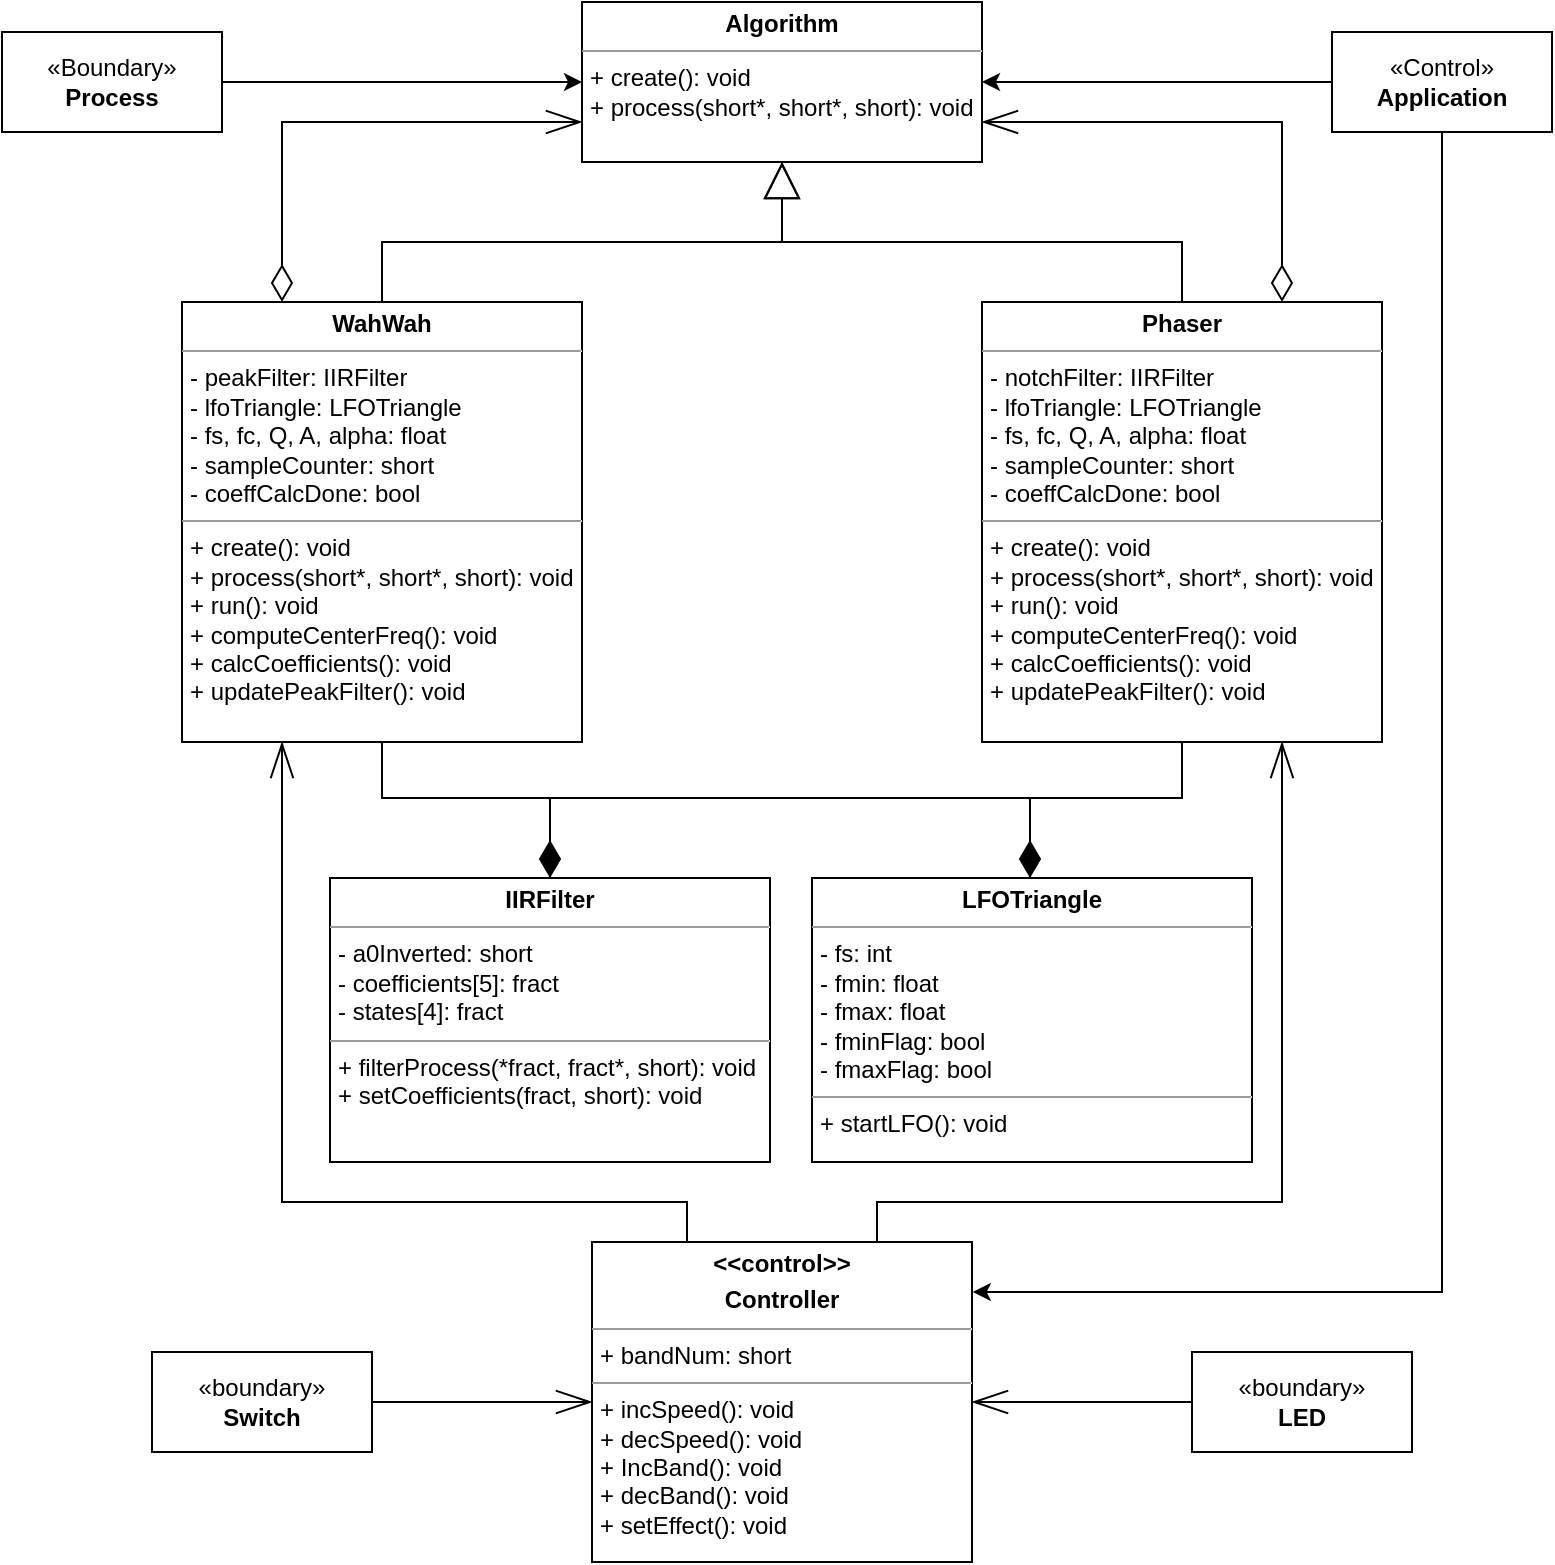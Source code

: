 <mxfile version="21.2.1" type="github">
  <diagram name="Page-1" id="mkyZBIC4lGWMKzQgHTyW">
    <mxGraphModel dx="621" dy="591" grid="1" gridSize="10" guides="1" tooltips="1" connect="1" arrows="1" fold="1" page="1" pageScale="1" pageWidth="850" pageHeight="1100" math="0" shadow="0">
      <root>
        <mxCell id="0" />
        <mxCell id="1" parent="0" />
        <mxCell id="U-eBqJCdHDlBayXhLPOj-1" value="«Boundary»&lt;br&gt;&lt;b&gt;Process&lt;/b&gt;" style="html=1;whiteSpace=wrap;" parent="1" vertex="1">
          <mxGeometry x="36" y="315" width="110" height="50" as="geometry" />
        </mxCell>
        <mxCell id="U-eBqJCdHDlBayXhLPOj-3" value="" style="edgeStyle=orthogonalEdgeStyle;rounded=0;orthogonalLoop=1;jettySize=auto;html=1;" parent="1" source="U-eBqJCdHDlBayXhLPOj-1" target="U-eBqJCdHDlBayXhLPOj-2" edge="1">
          <mxGeometry relative="1" as="geometry" />
        </mxCell>
        <mxCell id="U-eBqJCdHDlBayXhLPOj-30" style="edgeStyle=orthogonalEdgeStyle;rounded=0;orthogonalLoop=1;jettySize=auto;html=1;exitX=1;exitY=0.75;exitDx=0;exitDy=0;entryX=0.75;entryY=0;entryDx=0;entryDy=0;endArrow=diamondThin;endFill=0;endSize=16;startArrow=openThin;startFill=0;startSize=16;" parent="1" source="U-eBqJCdHDlBayXhLPOj-2" target="U-eBqJCdHDlBayXhLPOj-9" edge="1">
          <mxGeometry relative="1" as="geometry" />
        </mxCell>
        <mxCell id="U-eBqJCdHDlBayXhLPOj-2" value="&lt;p style=&quot;margin:0px;margin-top:4px;text-align:center;&quot;&gt;&lt;b&gt;Algorithm&lt;/b&gt;&lt;/p&gt;&lt;hr size=&quot;1&quot;&gt;&lt;p style=&quot;margin:0px;margin-left:4px;&quot;&gt;&lt;span style=&quot;background-color: initial;&quot;&gt;+ create(): void&lt;/span&gt;&lt;br&gt;&lt;span style=&quot;background-color: initial;&quot;&gt;+ process(short*, short*, short): void&lt;/span&gt;&lt;br&gt;&lt;/p&gt;&lt;p style=&quot;margin:0px;margin-left:4px;&quot;&gt;&lt;br&gt;&lt;/p&gt;" style="verticalAlign=top;align=left;overflow=fill;fontSize=12;fontFamily=Helvetica;html=1;whiteSpace=wrap;" parent="1" vertex="1">
          <mxGeometry x="326" y="300" width="200" height="80" as="geometry" />
        </mxCell>
        <mxCell id="U-eBqJCdHDlBayXhLPOj-14" style="edgeStyle=orthogonalEdgeStyle;rounded=0;orthogonalLoop=1;jettySize=auto;html=1;exitX=0.5;exitY=1;exitDx=0;exitDy=0;entryX=0.5;entryY=0;entryDx=0;entryDy=0;endArrow=none;endFill=0;" parent="1" target="U-eBqJCdHDlBayXhLPOj-7" edge="1">
          <mxGeometry relative="1" as="geometry">
            <mxPoint x="226" y="648" as="sourcePoint" />
            <Array as="points">
              <mxPoint x="226" y="698" />
              <mxPoint x="310" y="698" />
            </Array>
          </mxGeometry>
        </mxCell>
        <mxCell id="U-eBqJCdHDlBayXhLPOj-15" style="edgeStyle=orthogonalEdgeStyle;rounded=0;orthogonalLoop=1;jettySize=auto;html=1;exitX=0.5;exitY=1;exitDx=0;exitDy=0;entryX=0.5;entryY=0;entryDx=0;entryDy=0;endArrow=none;endFill=0;" parent="1" target="U-eBqJCdHDlBayXhLPOj-8" edge="1">
          <mxGeometry relative="1" as="geometry">
            <mxPoint x="226" y="648" as="sourcePoint" />
            <Array as="points">
              <mxPoint x="226" y="698" />
              <mxPoint x="550" y="698" />
              <mxPoint x="550" y="738" />
            </Array>
          </mxGeometry>
        </mxCell>
        <mxCell id="U-eBqJCdHDlBayXhLPOj-16" style="edgeStyle=orthogonalEdgeStyle;rounded=0;orthogonalLoop=1;jettySize=auto;html=1;exitX=0.5;exitY=0;exitDx=0;exitDy=0;entryX=0.5;entryY=1;entryDx=0;entryDy=0;endArrow=block;endFill=0;strokeWidth=1;endSize=16;" parent="1" source="U-eBqJCdHDlBayXhLPOj-6" target="U-eBqJCdHDlBayXhLPOj-2" edge="1">
          <mxGeometry relative="1" as="geometry" />
        </mxCell>
        <mxCell id="U-eBqJCdHDlBayXhLPOj-6" value="&lt;p style=&quot;margin:0px;margin-top:4px;text-align:center;&quot;&gt;&lt;b&gt;WahWah&lt;/b&gt;&lt;/p&gt;&lt;hr size=&quot;1&quot;&gt;&lt;p style=&quot;margin:0px;margin-left:4px;&quot;&gt;- peakFilter: IIRFilter&lt;br&gt;- lfoTriangle: LFOTriangle&lt;/p&gt;&lt;p style=&quot;margin:0px;margin-left:4px;&quot;&gt;- fs, fc, Q, A, alpha: float&lt;/p&gt;&lt;p style=&quot;margin:0px;margin-left:4px;&quot;&gt;- sampleCounter: short&lt;/p&gt;&lt;p style=&quot;margin:0px;margin-left:4px;&quot;&gt;- coeffCalcDone: bool&lt;/p&gt;&lt;hr size=&quot;1&quot;&gt;&lt;p style=&quot;margin:0px;margin-left:4px;&quot;&gt;+ create(): void&lt;br&gt;&lt;/p&gt;&lt;p style=&quot;border-color: var(--border-color); margin: 0px 0px 0px 4px;&quot;&gt;+ process(short*, short*, short): void&lt;br style=&quot;border-color: var(--border-color);&quot;&gt;&lt;/p&gt;&lt;p style=&quot;border-color: var(--border-color); margin: 0px 0px 0px 4px;&quot;&gt;+ run(): void&lt;/p&gt;&lt;p style=&quot;border-color: var(--border-color); margin: 0px 0px 0px 4px;&quot;&gt;+ computeCenterFreq(): void&lt;/p&gt;&lt;p style=&quot;border-color: var(--border-color); margin: 0px 0px 0px 4px;&quot;&gt;+ calcCoefficients(): void&lt;/p&gt;&lt;p style=&quot;border-color: var(--border-color); margin: 0px 0px 0px 4px;&quot;&gt;+ updatePeakFilter(): void&lt;/p&gt;" style="verticalAlign=top;align=left;overflow=fill;fontSize=12;fontFamily=Helvetica;html=1;whiteSpace=wrap;" parent="1" vertex="1">
          <mxGeometry x="126" y="450" width="200" height="220" as="geometry" />
        </mxCell>
        <mxCell id="U-eBqJCdHDlBayXhLPOj-7" value="&lt;p style=&quot;margin:0px;margin-top:4px;text-align:center;&quot;&gt;&lt;b&gt;IIRFilter&lt;/b&gt;&lt;/p&gt;&lt;hr size=&quot;1&quot;&gt;&lt;p style=&quot;margin:0px;margin-left:4px;&quot;&gt;- a0Inverted: short&lt;br&gt;&lt;/p&gt;&lt;p style=&quot;margin:0px;margin-left:4px;&quot;&gt;- coefficients[5]: fract&lt;/p&gt;&lt;p style=&quot;margin:0px;margin-left:4px;&quot;&gt;- states[4]: fract&lt;/p&gt;&lt;hr size=&quot;1&quot;&gt;&lt;p style=&quot;margin:0px;margin-left:4px;&quot;&gt;+ filterProcess(*fract, fract*, short): void&lt;br&gt;+ setCoefficients(fract, short): void&lt;/p&gt;" style="verticalAlign=top;align=left;overflow=fill;fontSize=12;fontFamily=Helvetica;html=1;whiteSpace=wrap;" parent="1" vertex="1">
          <mxGeometry x="200" y="738" width="220" height="142" as="geometry" />
        </mxCell>
        <mxCell id="U-eBqJCdHDlBayXhLPOj-8" value="&lt;p style=&quot;margin:0px;margin-top:4px;text-align:center;&quot;&gt;&lt;b&gt;LFOTriangle&lt;/b&gt;&lt;/p&gt;&lt;hr size=&quot;1&quot;&gt;&lt;p style=&quot;margin:0px;margin-left:4px;&quot;&gt;- fs: int&lt;/p&gt;&lt;p style=&quot;margin:0px;margin-left:4px;&quot;&gt;- fmin: float&lt;br&gt;- fmax: float&lt;/p&gt;&lt;p style=&quot;margin:0px;margin-left:4px;&quot;&gt;- fminFlag: bool&lt;/p&gt;&lt;p style=&quot;margin:0px;margin-left:4px;&quot;&gt;- fmaxFlag: bool&lt;br&gt;&lt;/p&gt;&lt;hr size=&quot;1&quot;&gt;&lt;p style=&quot;margin:0px;margin-left:4px;&quot;&gt;+ startLFO(): void&lt;br&gt;&lt;br&gt;&lt;/p&gt;" style="verticalAlign=top;align=left;overflow=fill;fontSize=12;fontFamily=Helvetica;html=1;whiteSpace=wrap;" parent="1" vertex="1">
          <mxGeometry x="441" y="738" width="220" height="142" as="geometry" />
        </mxCell>
        <mxCell id="U-eBqJCdHDlBayXhLPOj-12" style="edgeStyle=orthogonalEdgeStyle;rounded=0;orthogonalLoop=1;jettySize=auto;html=1;exitX=0.5;exitY=1;exitDx=0;exitDy=0;endArrow=diamondThin;endFill=1;endSize=16;" parent="1" edge="1">
          <mxGeometry relative="1" as="geometry">
            <mxPoint x="626" y="648" as="sourcePoint" />
            <Array as="points">
              <mxPoint x="626" y="698" />
              <mxPoint x="550" y="698" />
              <mxPoint x="550" y="738" />
            </Array>
            <mxPoint x="550" y="738" as="targetPoint" />
          </mxGeometry>
        </mxCell>
        <mxCell id="U-eBqJCdHDlBayXhLPOj-13" style="edgeStyle=orthogonalEdgeStyle;rounded=0;orthogonalLoop=1;jettySize=auto;html=1;exitX=0.5;exitY=1;exitDx=0;exitDy=0;entryX=0.5;entryY=0;entryDx=0;entryDy=0;endArrow=diamondThin;endFill=1;strokeWidth=1;endSize=16;" parent="1" target="U-eBqJCdHDlBayXhLPOj-7" edge="1">
          <mxGeometry relative="1" as="geometry">
            <mxPoint x="626" y="648" as="sourcePoint" />
            <Array as="points">
              <mxPoint x="626" y="698" />
              <mxPoint x="310" y="698" />
            </Array>
          </mxGeometry>
        </mxCell>
        <mxCell id="U-eBqJCdHDlBayXhLPOj-9" value="&lt;p style=&quot;margin:0px;margin-top:4px;text-align:center;&quot;&gt;&lt;b&gt;Phaser&lt;/b&gt;&lt;/p&gt;&lt;hr size=&quot;1&quot;&gt;&lt;p style=&quot;margin:0px;margin-left:4px;&quot;&gt;- notchFilter: IIRFilter&lt;br&gt;- lfoTriangle: LFOTriangle&lt;/p&gt;&lt;p style=&quot;margin:0px;margin-left:4px;&quot;&gt;- fs, fc, Q, A, alpha: float&lt;/p&gt;&lt;p style=&quot;margin:0px;margin-left:4px;&quot;&gt;- sampleCounter: short&lt;/p&gt;&lt;p style=&quot;margin:0px;margin-left:4px;&quot;&gt;- coeffCalcDone: bool&lt;/p&gt;&lt;hr size=&quot;1&quot;&gt;&lt;p style=&quot;margin:0px;margin-left:4px;&quot;&gt;+ create(): void&lt;br&gt;&lt;/p&gt;&lt;p style=&quot;border-color: var(--border-color); margin: 0px 0px 0px 4px;&quot;&gt;+ process(short*, short*, short): void&lt;br style=&quot;border-color: var(--border-color);&quot;&gt;&lt;/p&gt;&lt;p style=&quot;border-color: var(--border-color); margin: 0px 0px 0px 4px;&quot;&gt;+ run(): void&lt;/p&gt;&lt;p style=&quot;border-color: var(--border-color); margin: 0px 0px 0px 4px;&quot;&gt;+ computeCenterFreq(): void&lt;/p&gt;&lt;p style=&quot;border-color: var(--border-color); margin: 0px 0px 0px 4px;&quot;&gt;+ calcCoefficients(): void&lt;/p&gt;&lt;p style=&quot;border-color: var(--border-color); margin: 0px 0px 0px 4px;&quot;&gt;+ updatePeakFilter(): void&lt;/p&gt;" style="verticalAlign=top;align=left;overflow=fill;fontSize=12;fontFamily=Helvetica;html=1;whiteSpace=wrap;" parent="1" vertex="1">
          <mxGeometry x="526" y="450" width="200" height="220" as="geometry" />
        </mxCell>
        <mxCell id="U-eBqJCdHDlBayXhLPOj-17" style="edgeStyle=orthogonalEdgeStyle;rounded=0;orthogonalLoop=1;jettySize=auto;html=1;exitX=0.5;exitY=0;exitDx=0;exitDy=0;entryX=0.5;entryY=1;entryDx=0;entryDy=0;endArrow=block;endFill=0;endSize=16;targetPerimeterSpacing=6;" parent="1" source="U-eBqJCdHDlBayXhLPOj-9" target="U-eBqJCdHDlBayXhLPOj-2" edge="1">
          <mxGeometry relative="1" as="geometry">
            <mxPoint x="451.0" y="390" as="targetPoint" />
          </mxGeometry>
        </mxCell>
        <mxCell id="U-eBqJCdHDlBayXhLPOj-21" style="edgeStyle=orthogonalEdgeStyle;rounded=0;orthogonalLoop=1;jettySize=auto;html=1;exitX=0;exitY=0.5;exitDx=0;exitDy=0;entryX=1;entryY=0.5;entryDx=0;entryDy=0;" parent="1" source="U-eBqJCdHDlBayXhLPOj-20" target="U-eBqJCdHDlBayXhLPOj-2" edge="1">
          <mxGeometry relative="1" as="geometry" />
        </mxCell>
        <mxCell id="U-eBqJCdHDlBayXhLPOj-22" style="edgeStyle=orthogonalEdgeStyle;rounded=0;orthogonalLoop=1;jettySize=auto;html=1;exitX=0.5;exitY=1;exitDx=0;exitDy=0;entryX=1.002;entryY=0.158;entryDx=0;entryDy=0;entryPerimeter=0;" parent="1" source="U-eBqJCdHDlBayXhLPOj-20" target="U-eBqJCdHDlBayXhLPOj-23" edge="1">
          <mxGeometry relative="1" as="geometry">
            <mxPoint x="756.118" y="820" as="targetPoint" />
            <Array as="points">
              <mxPoint x="756" y="945" />
              <mxPoint x="521" y="945" />
            </Array>
          </mxGeometry>
        </mxCell>
        <mxCell id="U-eBqJCdHDlBayXhLPOj-20" value="«Control»&lt;br&gt;&lt;b&gt;Application&lt;/b&gt;" style="html=1;whiteSpace=wrap;" parent="1" vertex="1">
          <mxGeometry x="701" y="315" width="110" height="50" as="geometry" />
        </mxCell>
        <mxCell id="U-eBqJCdHDlBayXhLPOj-28" style="edgeStyle=orthogonalEdgeStyle;rounded=0;orthogonalLoop=1;jettySize=auto;html=1;exitX=0.75;exitY=0;exitDx=0;exitDy=0;entryX=0.75;entryY=1;entryDx=0;entryDy=0;endArrow=openThin;endFill=0;endSize=16;" parent="1" source="U-eBqJCdHDlBayXhLPOj-23" target="U-eBqJCdHDlBayXhLPOj-9" edge="1">
          <mxGeometry relative="1" as="geometry">
            <Array as="points">
              <mxPoint x="474" y="900" />
              <mxPoint x="676" y="900" />
            </Array>
          </mxGeometry>
        </mxCell>
        <mxCell id="U-eBqJCdHDlBayXhLPOj-29" style="edgeStyle=orthogonalEdgeStyle;rounded=0;orthogonalLoop=1;jettySize=auto;html=1;exitX=0.25;exitY=0;exitDx=0;exitDy=0;entryX=0.25;entryY=1;entryDx=0;entryDy=0;endArrow=openThin;endFill=0;endSize=16;" parent="1" source="U-eBqJCdHDlBayXhLPOj-23" target="U-eBqJCdHDlBayXhLPOj-6" edge="1">
          <mxGeometry relative="1" as="geometry">
            <Array as="points">
              <mxPoint x="379" y="900" />
              <mxPoint x="176" y="900" />
            </Array>
          </mxGeometry>
        </mxCell>
        <mxCell id="U-eBqJCdHDlBayXhLPOj-23" value="&lt;p style=&quot;margin:0px;margin-top:4px;text-align:center;&quot;&gt;&lt;b&gt;&amp;lt;&amp;lt;control&amp;gt;&amp;gt;&lt;/b&gt;&lt;/p&gt;&lt;p style=&quot;margin:0px;margin-top:4px;text-align:center;&quot;&gt;&lt;b&gt;Controller&lt;/b&gt;&lt;/p&gt;&lt;hr size=&quot;1&quot;&gt;&lt;p style=&quot;margin:0px;margin-left:4px;&quot;&gt;+ bandNum: short&lt;br&gt;&lt;/p&gt;&lt;hr size=&quot;1&quot;&gt;&lt;p style=&quot;margin:0px;margin-left:4px;&quot;&gt;+ incSpeed(): void&lt;br&gt;+ decSpeed(): void&lt;/p&gt;&lt;p style=&quot;margin:0px;margin-left:4px;&quot;&gt;+ IncBand(): void&lt;/p&gt;&lt;p style=&quot;margin:0px;margin-left:4px;&quot;&gt;+ decBand(): void&lt;/p&gt;&lt;p style=&quot;margin:0px;margin-left:4px;&quot;&gt;+ setEffect(): void&lt;/p&gt;" style="verticalAlign=top;align=left;overflow=fill;fontSize=12;fontFamily=Helvetica;html=1;whiteSpace=wrap;" parent="1" vertex="1">
          <mxGeometry x="331" y="920" width="190" height="160" as="geometry" />
        </mxCell>
        <mxCell id="U-eBqJCdHDlBayXhLPOj-25" style="edgeStyle=orthogonalEdgeStyle;rounded=0;orthogonalLoop=1;jettySize=auto;html=1;exitX=1;exitY=0.5;exitDx=0;exitDy=0;entryX=0;entryY=0.5;entryDx=0;entryDy=0;endArrow=openThin;endFill=0;endSize=16;" parent="1" source="U-eBqJCdHDlBayXhLPOj-24" target="U-eBqJCdHDlBayXhLPOj-23" edge="1">
          <mxGeometry relative="1" as="geometry" />
        </mxCell>
        <mxCell id="U-eBqJCdHDlBayXhLPOj-24" value="«boundary»&lt;br&gt;&lt;b&gt;Switch&lt;/b&gt;" style="html=1;whiteSpace=wrap;" parent="1" vertex="1">
          <mxGeometry x="111" y="975" width="110" height="50" as="geometry" />
        </mxCell>
        <mxCell id="U-eBqJCdHDlBayXhLPOj-27" style="edgeStyle=orthogonalEdgeStyle;rounded=0;orthogonalLoop=1;jettySize=auto;html=1;exitX=0;exitY=0.5;exitDx=0;exitDy=0;entryX=1;entryY=0.5;entryDx=0;entryDy=0;endArrow=openThin;endFill=0;endSize=16;" parent="1" source="U-eBqJCdHDlBayXhLPOj-26" target="U-eBqJCdHDlBayXhLPOj-23" edge="1">
          <mxGeometry relative="1" as="geometry" />
        </mxCell>
        <mxCell id="U-eBqJCdHDlBayXhLPOj-26" value="«boundary»&lt;br&gt;&lt;b&gt;LED&lt;/b&gt;" style="html=1;whiteSpace=wrap;" parent="1" vertex="1">
          <mxGeometry x="631" y="975" width="110" height="50" as="geometry" />
        </mxCell>
        <mxCell id="U-eBqJCdHDlBayXhLPOj-31" style="edgeStyle=orthogonalEdgeStyle;rounded=0;orthogonalLoop=1;jettySize=auto;html=1;exitX=0;exitY=0.75;exitDx=0;exitDy=0;entryX=0.25;entryY=0;entryDx=0;entryDy=0;endArrow=diamondThin;endFill=0;endSize=16;startArrow=openThin;startFill=0;startSize=16;" parent="1" source="U-eBqJCdHDlBayXhLPOj-2" target="U-eBqJCdHDlBayXhLPOj-6" edge="1">
          <mxGeometry relative="1" as="geometry">
            <mxPoint x="536" y="370" as="sourcePoint" />
            <mxPoint x="686" y="460" as="targetPoint" />
          </mxGeometry>
        </mxCell>
      </root>
    </mxGraphModel>
  </diagram>
</mxfile>
